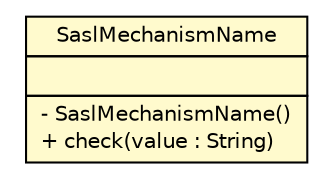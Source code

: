 #!/usr/local/bin/dot
#
# Class diagram 
# Generated by UMLGraph version R5_6 (http://www.umlgraph.org/)
#

digraph G {
	edge [fontname="Helvetica",fontsize=10,labelfontname="Helvetica",labelfontsize=10];
	node [fontname="Helvetica",fontsize=10,shape=plaintext];
	nodesep=0.25;
	ranksep=0.5;
	// org.ietf.nea.pt.validate.rules.SaslMechanismName
	c160125 [label=<<table title="org.ietf.nea.pt.validate.rules.SaslMechanismName" border="0" cellborder="1" cellspacing="0" cellpadding="2" port="p" bgcolor="lemonChiffon" href="./SaslMechanismName.html">
		<tr><td><table border="0" cellspacing="0" cellpadding="1">
<tr><td align="center" balign="center"> SaslMechanismName </td></tr>
		</table></td></tr>
		<tr><td><table border="0" cellspacing="0" cellpadding="1">
<tr><td align="left" balign="left">  </td></tr>
		</table></td></tr>
		<tr><td><table border="0" cellspacing="0" cellpadding="1">
<tr><td align="left" balign="left"> - SaslMechanismName() </td></tr>
<tr><td align="left" balign="left"> + check(value : String) </td></tr>
		</table></td></tr>
		</table>>, URL="./SaslMechanismName.html", fontname="Helvetica", fontcolor="black", fontsize=10.0];
}

